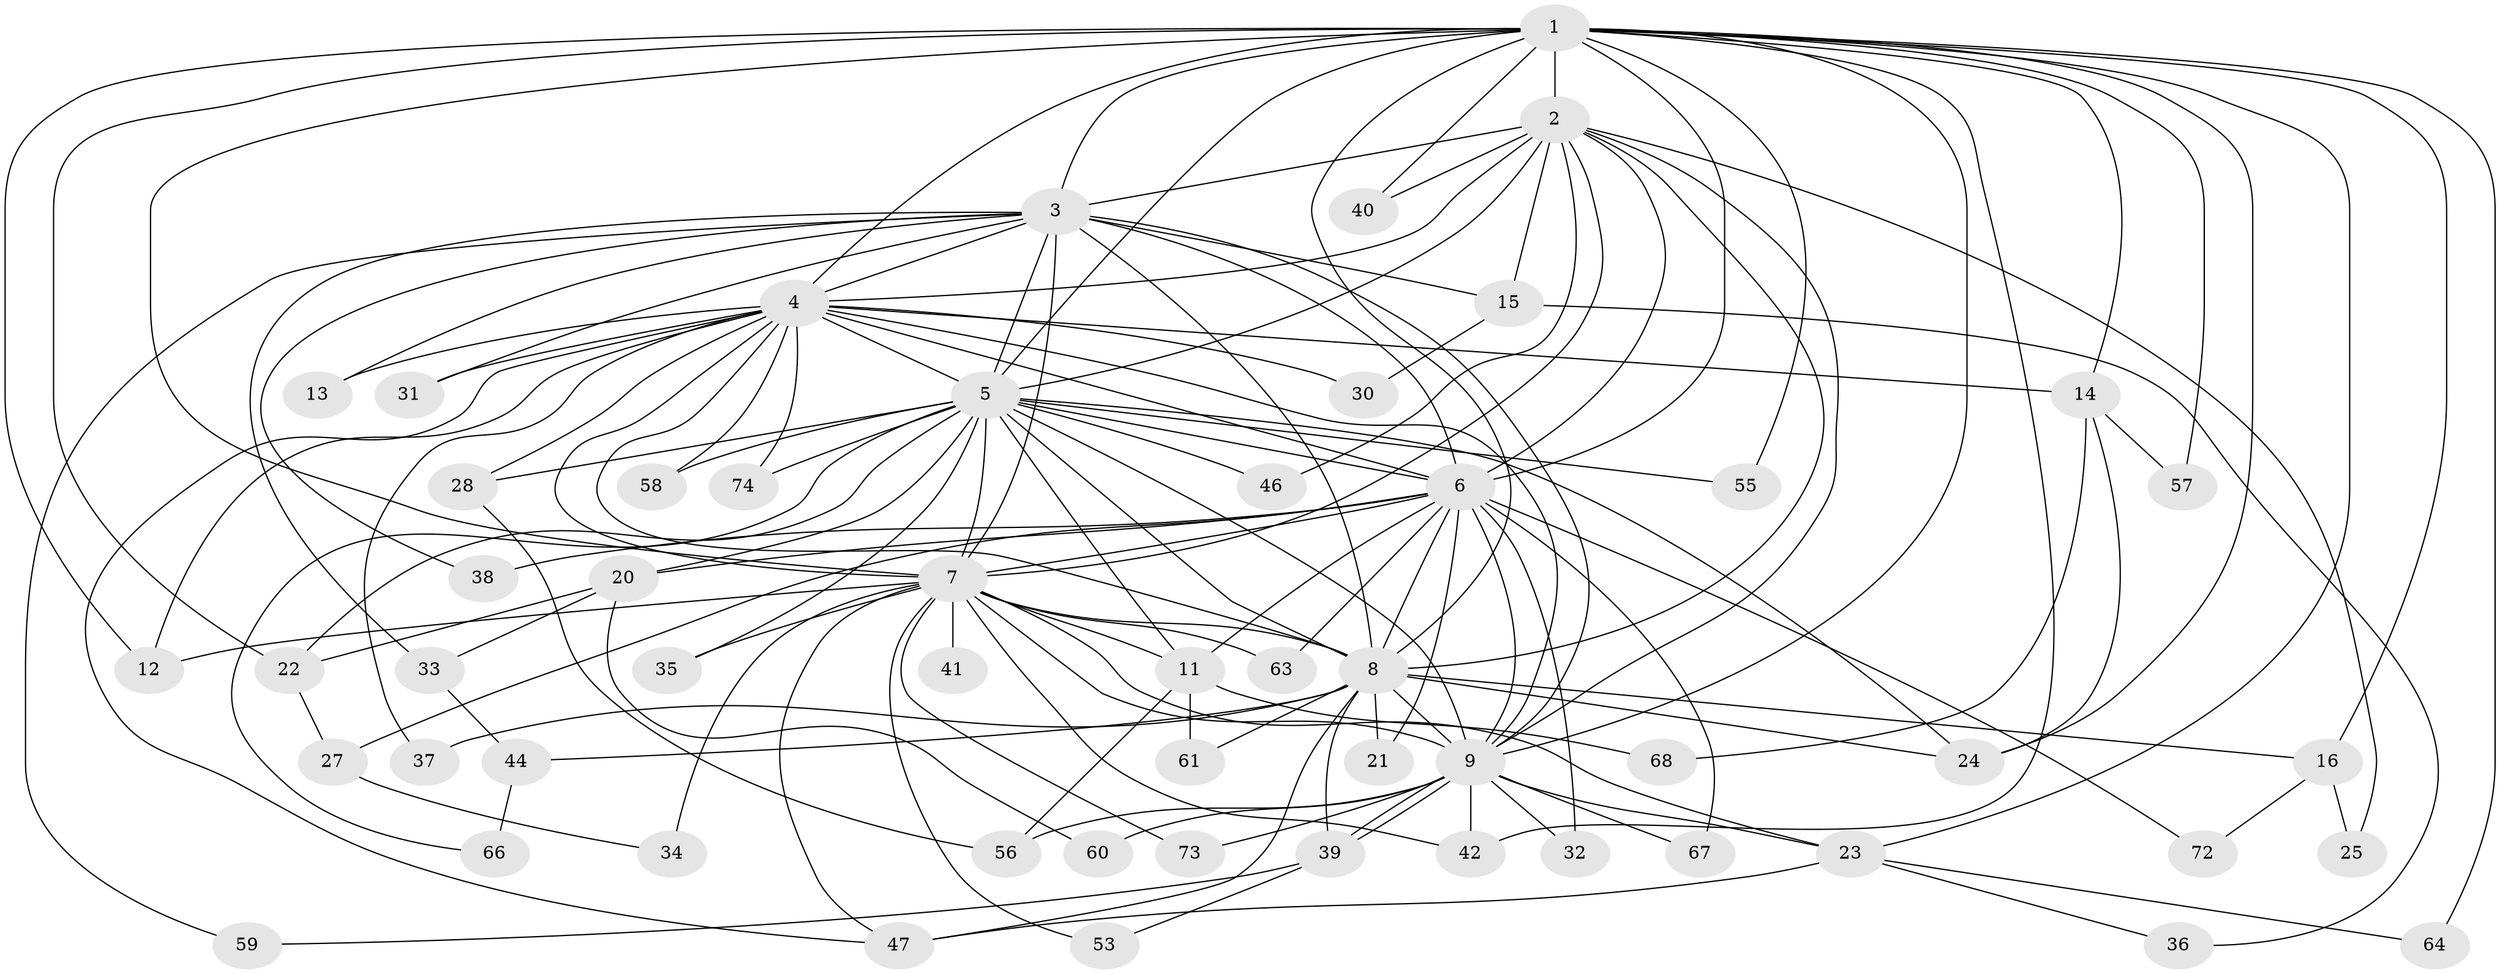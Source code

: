 // Generated by graph-tools (version 1.1) at 2025/51/02/27/25 19:51:42]
// undirected, 55 vertices, 138 edges
graph export_dot {
graph [start="1"]
  node [color=gray90,style=filled];
  1 [super="+10"];
  2 [super="+49"];
  3 [super="+69"];
  4 [super="+18"];
  5 [super="+29"];
  6 [super="+50"];
  7 [super="+17"];
  8 [super="+19"];
  9 [super="+62"];
  11 [super="+65"];
  12 [super="+45"];
  13;
  14 [super="+26"];
  15;
  16;
  20;
  21 [super="+48"];
  22 [super="+71"];
  23 [super="+51"];
  24;
  25;
  27;
  28 [super="+70"];
  30;
  31;
  32;
  33;
  34;
  35;
  36;
  37;
  38;
  39 [super="+54"];
  40;
  41;
  42 [super="+43"];
  44;
  46;
  47 [super="+52"];
  53;
  55;
  56;
  57;
  58;
  59;
  60;
  61;
  63;
  64;
  66;
  67;
  68;
  72;
  73;
  74;
  1 -- 2 [weight=3];
  1 -- 3 [weight=2];
  1 -- 4 [weight=2];
  1 -- 5 [weight=2];
  1 -- 6 [weight=2];
  1 -- 7 [weight=2];
  1 -- 8 [weight=2];
  1 -- 9 [weight=2];
  1 -- 14;
  1 -- 23;
  1 -- 24;
  1 -- 42;
  1 -- 64;
  1 -- 40;
  1 -- 12;
  1 -- 16;
  1 -- 22;
  1 -- 55;
  1 -- 57;
  2 -- 3;
  2 -- 4;
  2 -- 5;
  2 -- 6;
  2 -- 7;
  2 -- 8;
  2 -- 9;
  2 -- 15;
  2 -- 25;
  2 -- 40;
  2 -- 46;
  3 -- 4;
  3 -- 5;
  3 -- 6;
  3 -- 7 [weight=2];
  3 -- 8;
  3 -- 9;
  3 -- 13;
  3 -- 15;
  3 -- 31;
  3 -- 33;
  3 -- 38;
  3 -- 59;
  4 -- 5;
  4 -- 6;
  4 -- 7 [weight=2];
  4 -- 8;
  4 -- 9;
  4 -- 12;
  4 -- 13;
  4 -- 14;
  4 -- 28;
  4 -- 31;
  4 -- 37;
  4 -- 58;
  4 -- 74;
  4 -- 30;
  4 -- 47;
  5 -- 6;
  5 -- 7;
  5 -- 8 [weight=2];
  5 -- 9;
  5 -- 20;
  5 -- 28;
  5 -- 35;
  5 -- 46;
  5 -- 55;
  5 -- 58;
  5 -- 66;
  5 -- 74;
  5 -- 24;
  5 -- 11;
  5 -- 22;
  6 -- 7;
  6 -- 8 [weight=2];
  6 -- 9;
  6 -- 11;
  6 -- 20;
  6 -- 21 [weight=2];
  6 -- 27;
  6 -- 32;
  6 -- 38;
  6 -- 63;
  6 -- 72;
  6 -- 67;
  7 -- 8 [weight=2];
  7 -- 9;
  7 -- 11;
  7 -- 23;
  7 -- 34;
  7 -- 35;
  7 -- 41 [weight=2];
  7 -- 47;
  7 -- 53;
  7 -- 63;
  7 -- 42;
  7 -- 12;
  7 -- 73;
  8 -- 9;
  8 -- 16;
  8 -- 21;
  8 -- 24;
  8 -- 44;
  8 -- 47;
  8 -- 61;
  8 -- 37;
  8 -- 39;
  9 -- 32;
  9 -- 39;
  9 -- 39;
  9 -- 42;
  9 -- 56;
  9 -- 60;
  9 -- 67;
  9 -- 73;
  9 -- 23;
  11 -- 56;
  11 -- 61;
  11 -- 68;
  14 -- 57;
  14 -- 24;
  14 -- 68;
  15 -- 30;
  15 -- 36;
  16 -- 25;
  16 -- 72;
  20 -- 22;
  20 -- 33;
  20 -- 60;
  22 -- 27;
  23 -- 36;
  23 -- 64;
  23 -- 47;
  27 -- 34;
  28 -- 56;
  33 -- 44;
  39 -- 53;
  39 -- 59;
  44 -- 66;
}
